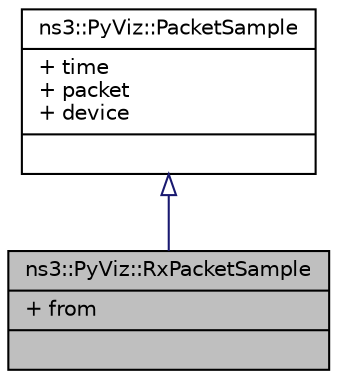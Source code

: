 digraph "ns3::PyViz::RxPacketSample"
{
  edge [fontname="Helvetica",fontsize="10",labelfontname="Helvetica",labelfontsize="10"];
  node [fontname="Helvetica",fontsize="10",shape=record];
  Node1 [label="{ns3::PyViz::RxPacketSample\n|+ from\l|}",height=0.2,width=0.4,color="black", fillcolor="grey75", style="filled", fontcolor="black"];
  Node2 -> Node1 [dir="back",color="midnightblue",fontsize="10",style="solid",arrowtail="onormal"];
  Node2 [label="{ns3::PyViz::PacketSample\n|+ time\l+ packet\l+ device\l|}",height=0.2,width=0.4,color="black", fillcolor="white", style="filled",URL="$dc/df0/structns3_1_1PyViz_1_1PacketSample.html",tooltip="PacketSample structure. "];
}
